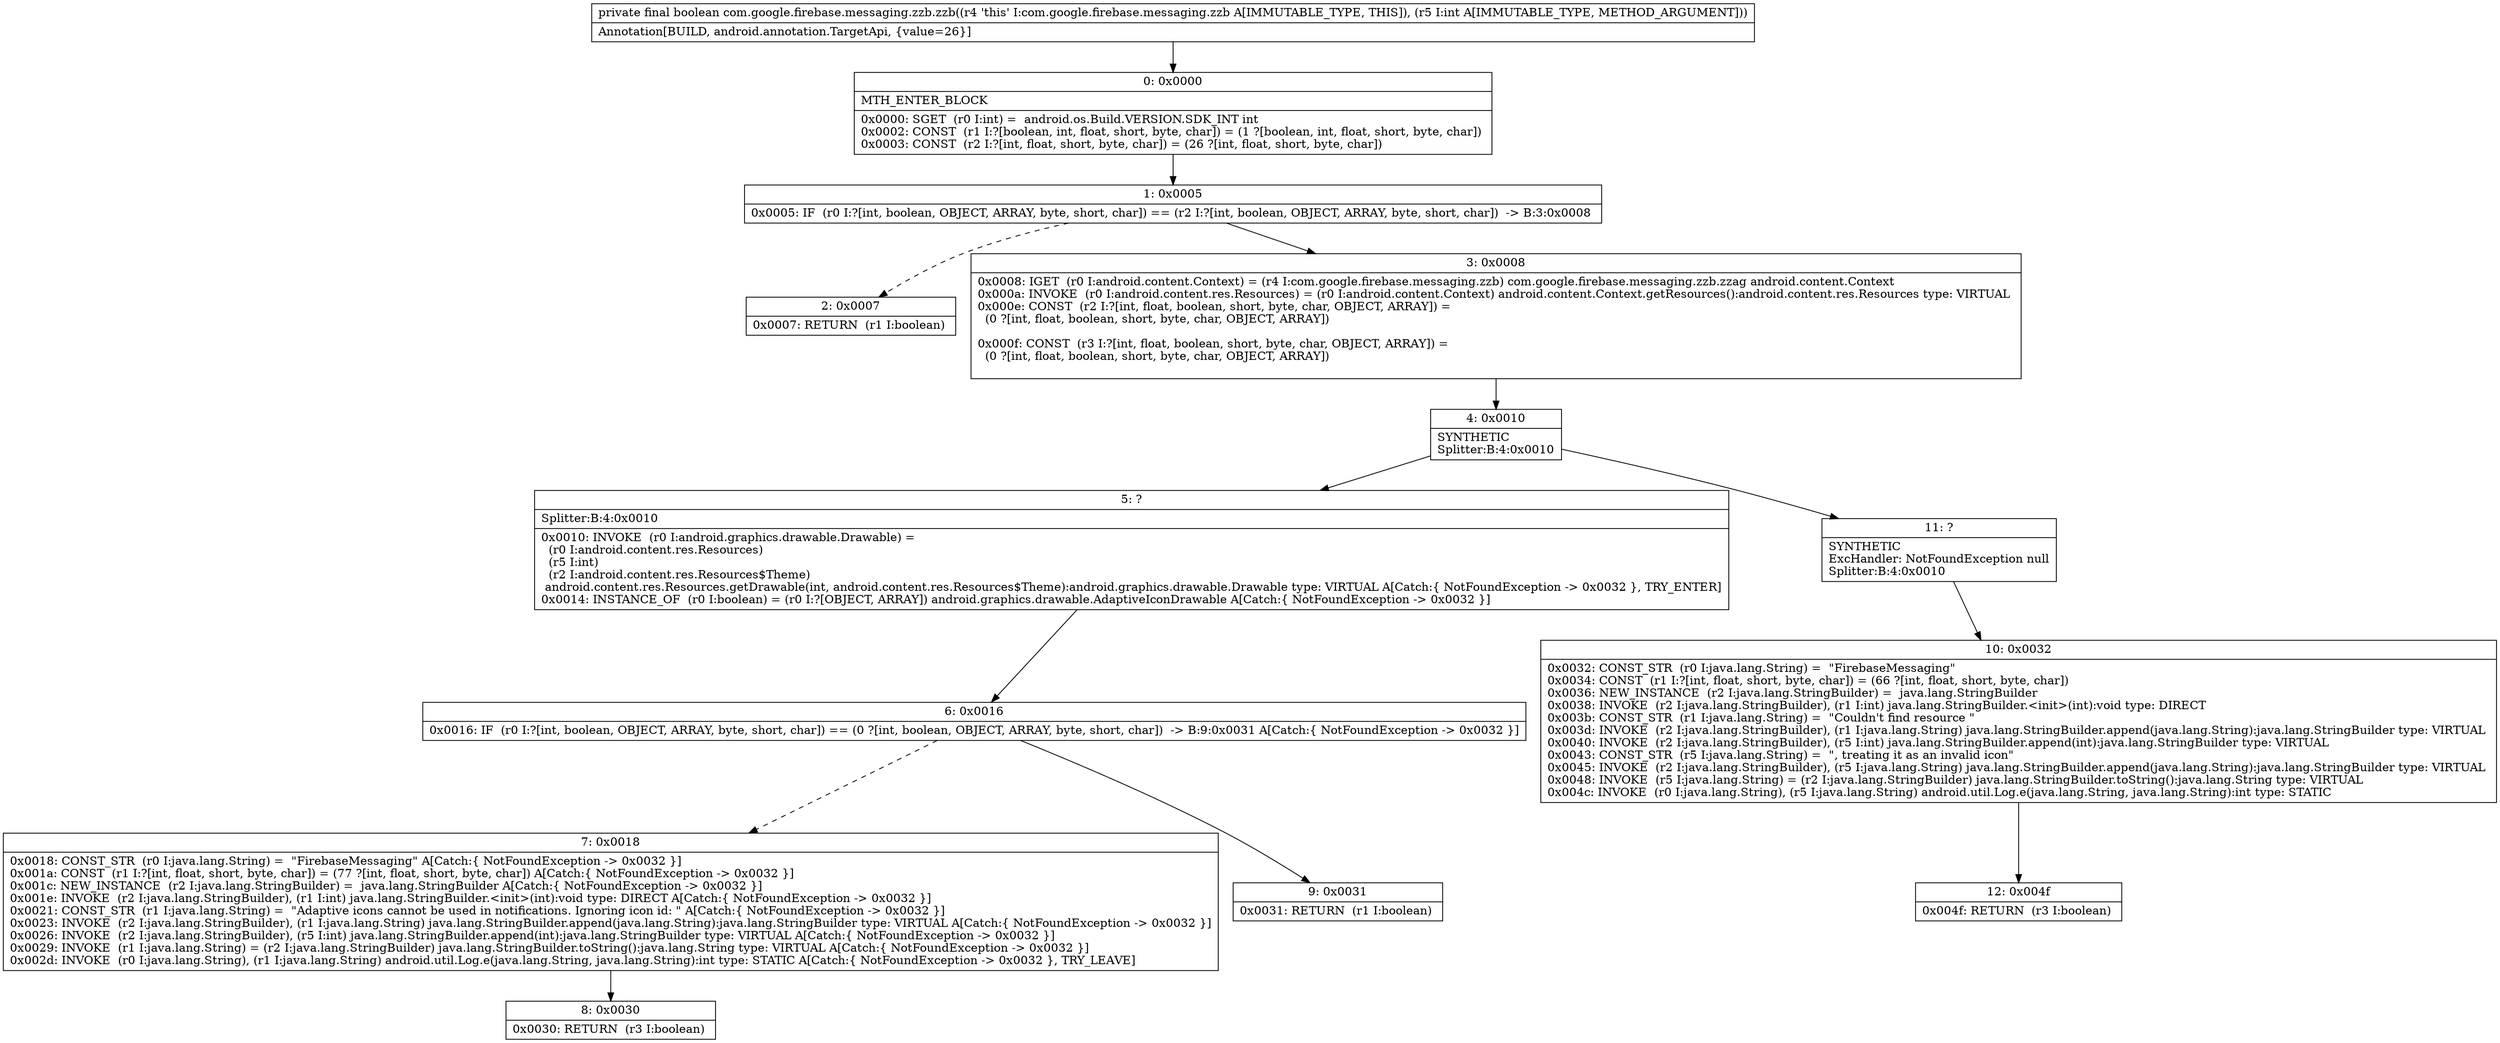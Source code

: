 digraph "CFG forcom.google.firebase.messaging.zzb.zzb(I)Z" {
Node_0 [shape=record,label="{0\:\ 0x0000|MTH_ENTER_BLOCK\l|0x0000: SGET  (r0 I:int) =  android.os.Build.VERSION.SDK_INT int \l0x0002: CONST  (r1 I:?[boolean, int, float, short, byte, char]) = (1 ?[boolean, int, float, short, byte, char]) \l0x0003: CONST  (r2 I:?[int, float, short, byte, char]) = (26 ?[int, float, short, byte, char]) \l}"];
Node_1 [shape=record,label="{1\:\ 0x0005|0x0005: IF  (r0 I:?[int, boolean, OBJECT, ARRAY, byte, short, char]) == (r2 I:?[int, boolean, OBJECT, ARRAY, byte, short, char])  \-\> B:3:0x0008 \l}"];
Node_2 [shape=record,label="{2\:\ 0x0007|0x0007: RETURN  (r1 I:boolean) \l}"];
Node_3 [shape=record,label="{3\:\ 0x0008|0x0008: IGET  (r0 I:android.content.Context) = (r4 I:com.google.firebase.messaging.zzb) com.google.firebase.messaging.zzb.zzag android.content.Context \l0x000a: INVOKE  (r0 I:android.content.res.Resources) = (r0 I:android.content.Context) android.content.Context.getResources():android.content.res.Resources type: VIRTUAL \l0x000e: CONST  (r2 I:?[int, float, boolean, short, byte, char, OBJECT, ARRAY]) = \l  (0 ?[int, float, boolean, short, byte, char, OBJECT, ARRAY])\l \l0x000f: CONST  (r3 I:?[int, float, boolean, short, byte, char, OBJECT, ARRAY]) = \l  (0 ?[int, float, boolean, short, byte, char, OBJECT, ARRAY])\l \l}"];
Node_4 [shape=record,label="{4\:\ 0x0010|SYNTHETIC\lSplitter:B:4:0x0010\l}"];
Node_5 [shape=record,label="{5\:\ ?|Splitter:B:4:0x0010\l|0x0010: INVOKE  (r0 I:android.graphics.drawable.Drawable) = \l  (r0 I:android.content.res.Resources)\l  (r5 I:int)\l  (r2 I:android.content.res.Resources$Theme)\l android.content.res.Resources.getDrawable(int, android.content.res.Resources$Theme):android.graphics.drawable.Drawable type: VIRTUAL A[Catch:\{ NotFoundException \-\> 0x0032 \}, TRY_ENTER]\l0x0014: INSTANCE_OF  (r0 I:boolean) = (r0 I:?[OBJECT, ARRAY]) android.graphics.drawable.AdaptiveIconDrawable A[Catch:\{ NotFoundException \-\> 0x0032 \}]\l}"];
Node_6 [shape=record,label="{6\:\ 0x0016|0x0016: IF  (r0 I:?[int, boolean, OBJECT, ARRAY, byte, short, char]) == (0 ?[int, boolean, OBJECT, ARRAY, byte, short, char])  \-\> B:9:0x0031 A[Catch:\{ NotFoundException \-\> 0x0032 \}]\l}"];
Node_7 [shape=record,label="{7\:\ 0x0018|0x0018: CONST_STR  (r0 I:java.lang.String) =  \"FirebaseMessaging\" A[Catch:\{ NotFoundException \-\> 0x0032 \}]\l0x001a: CONST  (r1 I:?[int, float, short, byte, char]) = (77 ?[int, float, short, byte, char]) A[Catch:\{ NotFoundException \-\> 0x0032 \}]\l0x001c: NEW_INSTANCE  (r2 I:java.lang.StringBuilder) =  java.lang.StringBuilder A[Catch:\{ NotFoundException \-\> 0x0032 \}]\l0x001e: INVOKE  (r2 I:java.lang.StringBuilder), (r1 I:int) java.lang.StringBuilder.\<init\>(int):void type: DIRECT A[Catch:\{ NotFoundException \-\> 0x0032 \}]\l0x0021: CONST_STR  (r1 I:java.lang.String) =  \"Adaptive icons cannot be used in notifications. Ignoring icon id: \" A[Catch:\{ NotFoundException \-\> 0x0032 \}]\l0x0023: INVOKE  (r2 I:java.lang.StringBuilder), (r1 I:java.lang.String) java.lang.StringBuilder.append(java.lang.String):java.lang.StringBuilder type: VIRTUAL A[Catch:\{ NotFoundException \-\> 0x0032 \}]\l0x0026: INVOKE  (r2 I:java.lang.StringBuilder), (r5 I:int) java.lang.StringBuilder.append(int):java.lang.StringBuilder type: VIRTUAL A[Catch:\{ NotFoundException \-\> 0x0032 \}]\l0x0029: INVOKE  (r1 I:java.lang.String) = (r2 I:java.lang.StringBuilder) java.lang.StringBuilder.toString():java.lang.String type: VIRTUAL A[Catch:\{ NotFoundException \-\> 0x0032 \}]\l0x002d: INVOKE  (r0 I:java.lang.String), (r1 I:java.lang.String) android.util.Log.e(java.lang.String, java.lang.String):int type: STATIC A[Catch:\{ NotFoundException \-\> 0x0032 \}, TRY_LEAVE]\l}"];
Node_8 [shape=record,label="{8\:\ 0x0030|0x0030: RETURN  (r3 I:boolean) \l}"];
Node_9 [shape=record,label="{9\:\ 0x0031|0x0031: RETURN  (r1 I:boolean) \l}"];
Node_10 [shape=record,label="{10\:\ 0x0032|0x0032: CONST_STR  (r0 I:java.lang.String) =  \"FirebaseMessaging\" \l0x0034: CONST  (r1 I:?[int, float, short, byte, char]) = (66 ?[int, float, short, byte, char]) \l0x0036: NEW_INSTANCE  (r2 I:java.lang.StringBuilder) =  java.lang.StringBuilder \l0x0038: INVOKE  (r2 I:java.lang.StringBuilder), (r1 I:int) java.lang.StringBuilder.\<init\>(int):void type: DIRECT \l0x003b: CONST_STR  (r1 I:java.lang.String) =  \"Couldn't find resource \" \l0x003d: INVOKE  (r2 I:java.lang.StringBuilder), (r1 I:java.lang.String) java.lang.StringBuilder.append(java.lang.String):java.lang.StringBuilder type: VIRTUAL \l0x0040: INVOKE  (r2 I:java.lang.StringBuilder), (r5 I:int) java.lang.StringBuilder.append(int):java.lang.StringBuilder type: VIRTUAL \l0x0043: CONST_STR  (r5 I:java.lang.String) =  \", treating it as an invalid icon\" \l0x0045: INVOKE  (r2 I:java.lang.StringBuilder), (r5 I:java.lang.String) java.lang.StringBuilder.append(java.lang.String):java.lang.StringBuilder type: VIRTUAL \l0x0048: INVOKE  (r5 I:java.lang.String) = (r2 I:java.lang.StringBuilder) java.lang.StringBuilder.toString():java.lang.String type: VIRTUAL \l0x004c: INVOKE  (r0 I:java.lang.String), (r5 I:java.lang.String) android.util.Log.e(java.lang.String, java.lang.String):int type: STATIC \l}"];
Node_11 [shape=record,label="{11\:\ ?|SYNTHETIC\lExcHandler: NotFoundException null\lSplitter:B:4:0x0010\l}"];
Node_12 [shape=record,label="{12\:\ 0x004f|0x004f: RETURN  (r3 I:boolean) \l}"];
MethodNode[shape=record,label="{private final boolean com.google.firebase.messaging.zzb.zzb((r4 'this' I:com.google.firebase.messaging.zzb A[IMMUTABLE_TYPE, THIS]), (r5 I:int A[IMMUTABLE_TYPE, METHOD_ARGUMENT]))  | Annotation[BUILD, android.annotation.TargetApi, \{value=26\}]\l}"];
MethodNode -> Node_0;
Node_0 -> Node_1;
Node_1 -> Node_2[style=dashed];
Node_1 -> Node_3;
Node_3 -> Node_4;
Node_4 -> Node_5;
Node_4 -> Node_11;
Node_5 -> Node_6;
Node_6 -> Node_7[style=dashed];
Node_6 -> Node_9;
Node_7 -> Node_8;
Node_10 -> Node_12;
Node_11 -> Node_10;
}

